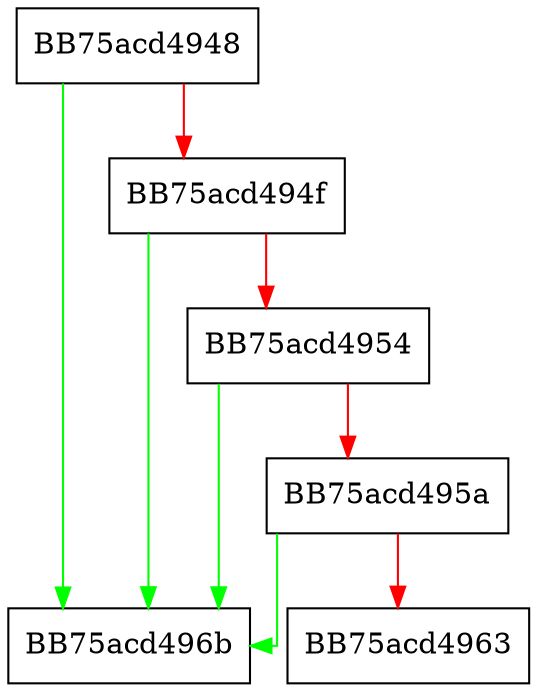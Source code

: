 digraph IsValidRva {
  node [shape="box"];
  graph [splines=ortho];
  BB75acd4948 -> BB75acd496b [color="green"];
  BB75acd4948 -> BB75acd494f [color="red"];
  BB75acd494f -> BB75acd496b [color="green"];
  BB75acd494f -> BB75acd4954 [color="red"];
  BB75acd4954 -> BB75acd496b [color="green"];
  BB75acd4954 -> BB75acd495a [color="red"];
  BB75acd495a -> BB75acd496b [color="green"];
  BB75acd495a -> BB75acd4963 [color="red"];
}